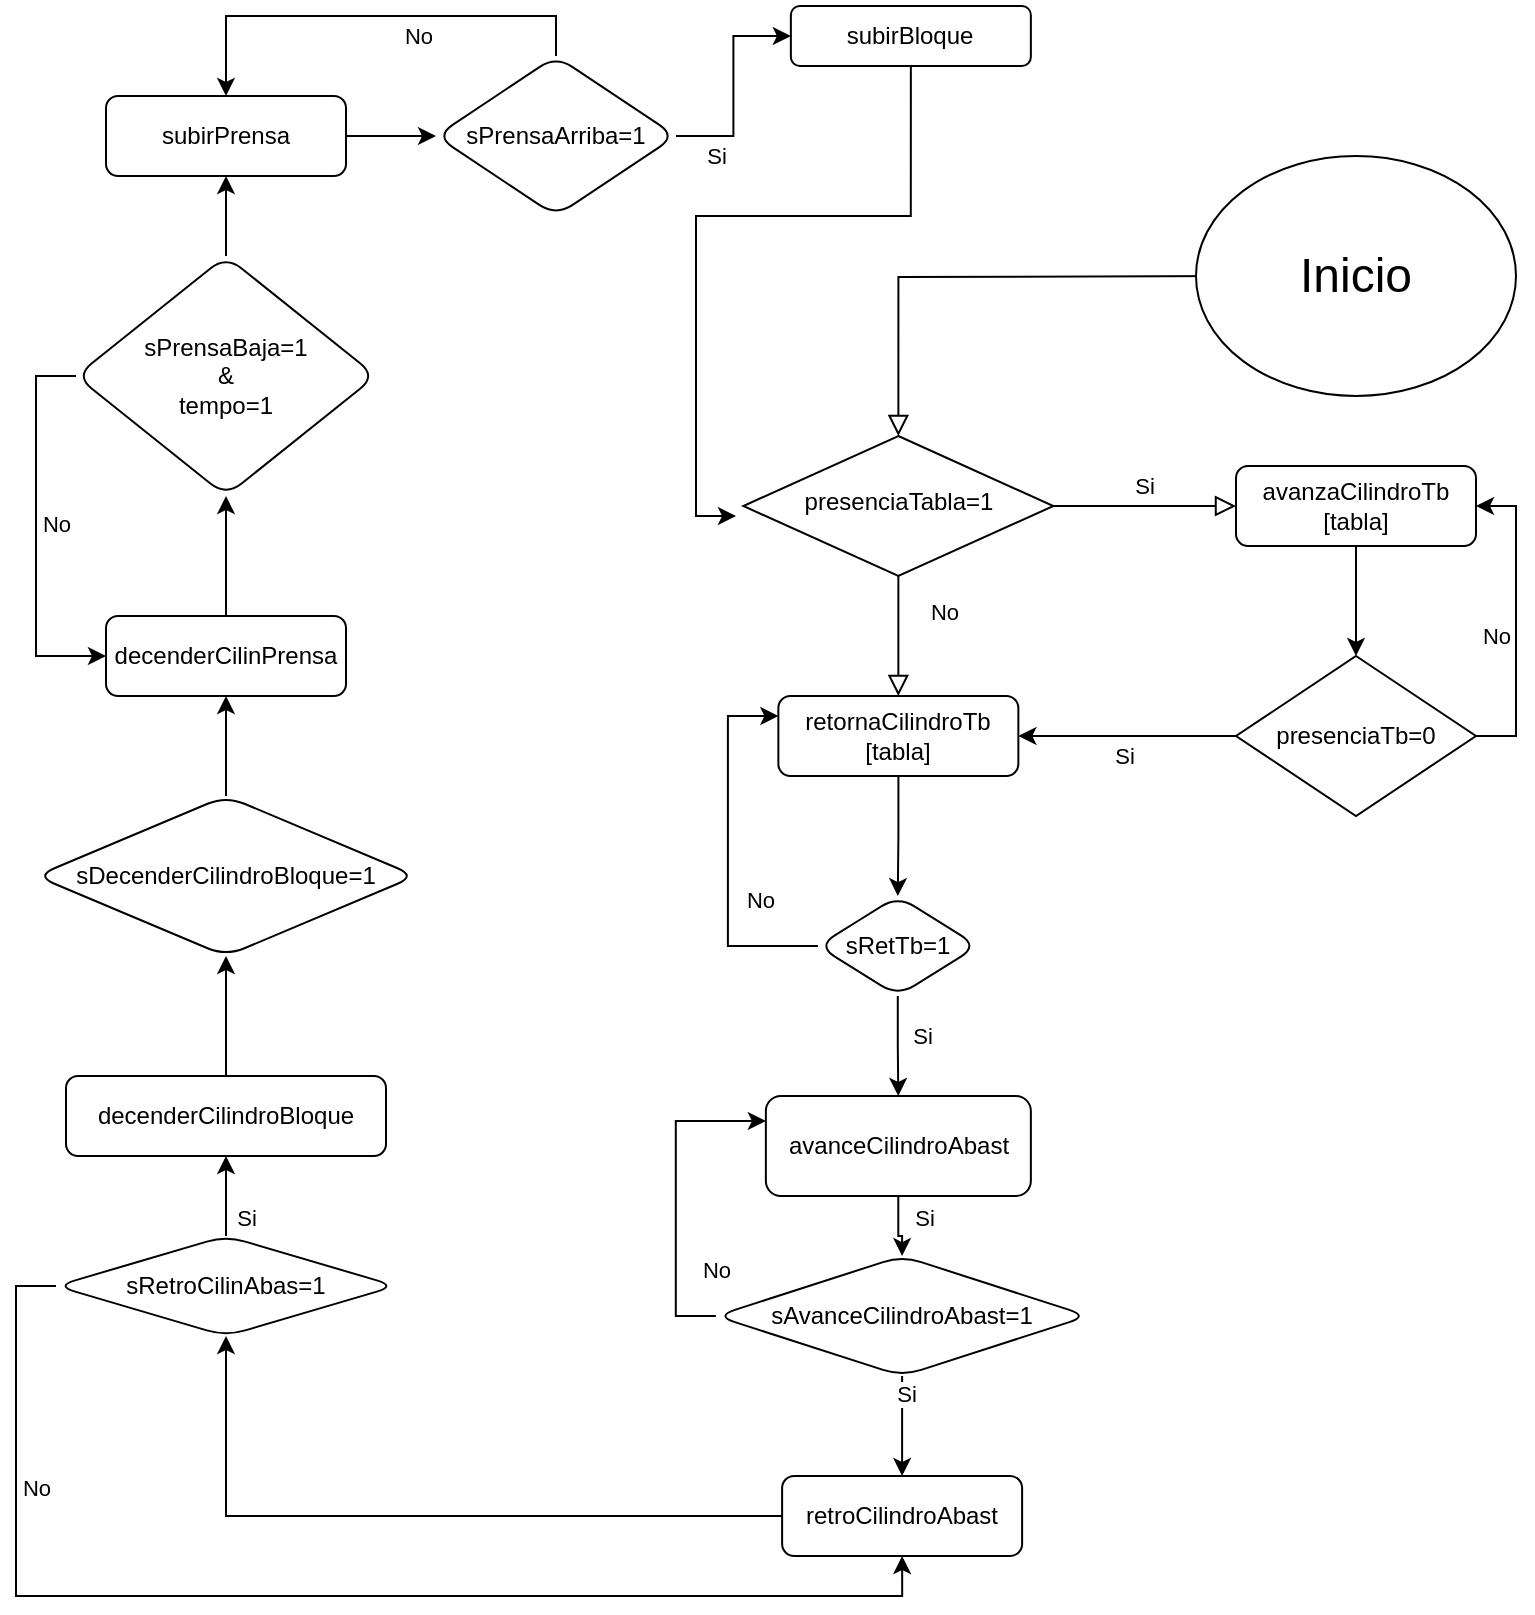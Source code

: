 <mxfile version="22.1.4" type="github">
  <diagram name="Page-1" id="q_WEoiL0naOX0lVXU06q">
    <mxGraphModel dx="1351" dy="865" grid="1" gridSize="10" guides="1" tooltips="1" connect="1" arrows="1" fold="1" page="1" pageScale="1" pageWidth="850" pageHeight="1100" math="0" shadow="0">
      <root>
        <mxCell id="0" />
        <mxCell id="1" parent="0" />
        <mxCell id="4OhVzmpmFUMguLGM2Mql-1" value="" style="rounded=0;html=1;jettySize=auto;orthogonalLoop=1;fontSize=11;endArrow=block;endFill=0;endSize=8;strokeWidth=1;shadow=0;labelBackgroundColor=none;edgeStyle=orthogonalEdgeStyle;entryX=0.5;entryY=0;entryDx=0;entryDy=0;" parent="1" target="4OhVzmpmFUMguLGM2Mql-9" edge="1">
          <mxGeometry relative="1" as="geometry">
            <mxPoint x="680" y="170" as="sourcePoint" />
            <mxPoint x="425.267" y="130.005" as="targetPoint" />
          </mxGeometry>
        </mxCell>
        <mxCell id="4OhVzmpmFUMguLGM2Mql-7" value="No" style="rounded=0;html=1;jettySize=auto;orthogonalLoop=1;fontSize=11;endArrow=block;endFill=0;endSize=8;strokeWidth=1;shadow=0;labelBackgroundColor=none;edgeStyle=orthogonalEdgeStyle;" parent="1" source="4OhVzmpmFUMguLGM2Mql-9" target="4OhVzmpmFUMguLGM2Mql-10" edge="1">
          <mxGeometry x="-0.4" y="23" relative="1" as="geometry">
            <mxPoint as="offset" />
          </mxGeometry>
        </mxCell>
        <mxCell id="4OhVzmpmFUMguLGM2Mql-8" value="Si" style="edgeStyle=orthogonalEdgeStyle;rounded=0;html=1;jettySize=auto;orthogonalLoop=1;fontSize=11;endArrow=block;endFill=0;endSize=8;strokeWidth=1;shadow=0;labelBackgroundColor=none;" parent="1" source="4OhVzmpmFUMguLGM2Mql-9" target="4OhVzmpmFUMguLGM2Mql-12" edge="1">
          <mxGeometry y="10" relative="1" as="geometry">
            <mxPoint as="offset" />
          </mxGeometry>
        </mxCell>
        <mxCell id="4OhVzmpmFUMguLGM2Mql-9" value="presenciaTabla=1" style="rhombus;whiteSpace=wrap;html=1;shadow=0;fontFamily=Helvetica;fontSize=12;align=center;strokeWidth=1;spacing=6;spacingTop=-4;" parent="1" vertex="1">
          <mxGeometry x="433.68" y="250" width="155" height="70" as="geometry" />
        </mxCell>
        <mxCell id="USjdJJSaS5lvfbqe0eCx-4" value="" style="edgeStyle=orthogonalEdgeStyle;rounded=0;orthogonalLoop=1;jettySize=auto;html=1;" edge="1" parent="1" source="4OhVzmpmFUMguLGM2Mql-10" target="USjdJJSaS5lvfbqe0eCx-3">
          <mxGeometry relative="1" as="geometry" />
        </mxCell>
        <mxCell id="4OhVzmpmFUMguLGM2Mql-10" value="retornaCilindroTb&lt;br&gt;[tabla]" style="rounded=1;whiteSpace=wrap;html=1;fontSize=12;glass=0;strokeWidth=1;shadow=0;" parent="1" vertex="1">
          <mxGeometry x="451.18" y="380" width="120" height="40" as="geometry" />
        </mxCell>
        <mxCell id="4OhVzmpmFUMguLGM2Mql-11" value="" style="edgeStyle=orthogonalEdgeStyle;rounded=0;orthogonalLoop=1;jettySize=auto;html=1;" parent="1" source="4OhVzmpmFUMguLGM2Mql-12" target="4OhVzmpmFUMguLGM2Mql-13" edge="1">
          <mxGeometry relative="1" as="geometry" />
        </mxCell>
        <mxCell id="4OhVzmpmFUMguLGM2Mql-12" value="avanzaCilindroTb&lt;br&gt;[tabla]" style="rounded=1;whiteSpace=wrap;html=1;fontSize=12;glass=0;strokeWidth=1;shadow=0;" parent="1" vertex="1">
          <mxGeometry x="680" y="265" width="120" height="40" as="geometry" />
        </mxCell>
        <mxCell id="4OhVzmpmFUMguLGM2Mql-14" value="" style="edgeStyle=orthogonalEdgeStyle;rounded=0;orthogonalLoop=1;jettySize=auto;html=1;" parent="1" source="4OhVzmpmFUMguLGM2Mql-13" target="4OhVzmpmFUMguLGM2Mql-10" edge="1">
          <mxGeometry relative="1" as="geometry" />
        </mxCell>
        <mxCell id="4OhVzmpmFUMguLGM2Mql-15" value="Si" style="edgeLabel;html=1;align=center;verticalAlign=middle;resizable=0;points=[];" parent="4OhVzmpmFUMguLGM2Mql-14" vertex="1" connectable="0">
          <mxGeometry x="0.133" y="1" relative="1" as="geometry">
            <mxPoint x="5" y="9" as="offset" />
          </mxGeometry>
        </mxCell>
        <mxCell id="USjdJJSaS5lvfbqe0eCx-13" style="edgeStyle=orthogonalEdgeStyle;rounded=0;orthogonalLoop=1;jettySize=auto;html=1;exitX=1;exitY=0.5;exitDx=0;exitDy=0;entryX=1;entryY=0.5;entryDx=0;entryDy=0;" edge="1" parent="1" source="4OhVzmpmFUMguLGM2Mql-13" target="4OhVzmpmFUMguLGM2Mql-12">
          <mxGeometry relative="1" as="geometry" />
        </mxCell>
        <mxCell id="USjdJJSaS5lvfbqe0eCx-27" value="No" style="edgeLabel;html=1;align=center;verticalAlign=middle;resizable=0;points=[];" vertex="1" connectable="0" parent="USjdJJSaS5lvfbqe0eCx-13">
          <mxGeometry x="-0.25" y="-1" relative="1" as="geometry">
            <mxPoint x="-11" y="-12" as="offset" />
          </mxGeometry>
        </mxCell>
        <mxCell id="4OhVzmpmFUMguLGM2Mql-13" value="presenciaTb=0" style="rhombus;whiteSpace=wrap;html=1;" parent="1" vertex="1">
          <mxGeometry x="680" y="360" width="120" height="80" as="geometry" />
        </mxCell>
        <mxCell id="USjdJJSaS5lvfbqe0eCx-6" value="" style="edgeStyle=orthogonalEdgeStyle;rounded=0;orthogonalLoop=1;jettySize=auto;html=1;" edge="1" parent="1" source="USjdJJSaS5lvfbqe0eCx-3" target="USjdJJSaS5lvfbqe0eCx-5">
          <mxGeometry relative="1" as="geometry" />
        </mxCell>
        <mxCell id="USjdJJSaS5lvfbqe0eCx-9" value="Si" style="edgeLabel;html=1;align=center;verticalAlign=middle;resizable=0;points=[];" vertex="1" connectable="0" parent="USjdJJSaS5lvfbqe0eCx-6">
          <mxGeometry x="-0.088" y="-1" relative="1" as="geometry">
            <mxPoint x="13" y="-3" as="offset" />
          </mxGeometry>
        </mxCell>
        <mxCell id="USjdJJSaS5lvfbqe0eCx-7" style="edgeStyle=orthogonalEdgeStyle;rounded=0;orthogonalLoop=1;jettySize=auto;html=1;exitX=0;exitY=0.5;exitDx=0;exitDy=0;entryX=0;entryY=0.25;entryDx=0;entryDy=0;" edge="1" parent="1" source="USjdJJSaS5lvfbqe0eCx-3" target="4OhVzmpmFUMguLGM2Mql-10">
          <mxGeometry relative="1" as="geometry">
            <Array as="points">
              <mxPoint x="425.93" y="505" />
              <mxPoint x="425.93" y="390" />
            </Array>
          </mxGeometry>
        </mxCell>
        <mxCell id="USjdJJSaS5lvfbqe0eCx-8" value="No" style="edgeLabel;html=1;align=center;verticalAlign=middle;resizable=0;points=[];" vertex="1" connectable="0" parent="USjdJJSaS5lvfbqe0eCx-7">
          <mxGeometry x="-0.254" y="1" relative="1" as="geometry">
            <mxPoint x="17" y="1" as="offset" />
          </mxGeometry>
        </mxCell>
        <mxCell id="USjdJJSaS5lvfbqe0eCx-3" value="sRetTb=1" style="rhombus;whiteSpace=wrap;html=1;rounded=1;glass=0;strokeWidth=1;shadow=0;" vertex="1" parent="1">
          <mxGeometry x="470.93" y="480" width="80" height="50" as="geometry" />
        </mxCell>
        <mxCell id="USjdJJSaS5lvfbqe0eCx-11" value="" style="edgeStyle=orthogonalEdgeStyle;rounded=0;orthogonalLoop=1;jettySize=auto;html=1;" edge="1" parent="1" source="USjdJJSaS5lvfbqe0eCx-5" target="USjdJJSaS5lvfbqe0eCx-10">
          <mxGeometry relative="1" as="geometry" />
        </mxCell>
        <mxCell id="USjdJJSaS5lvfbqe0eCx-12" value="Si" style="edgeLabel;html=1;align=center;verticalAlign=middle;resizable=0;points=[];" vertex="1" connectable="0" parent="USjdJJSaS5lvfbqe0eCx-11">
          <mxGeometry x="-0.308" relative="1" as="geometry">
            <mxPoint x="13" as="offset" />
          </mxGeometry>
        </mxCell>
        <mxCell id="USjdJJSaS5lvfbqe0eCx-5" value="avanceCilindroAbast" style="whiteSpace=wrap;html=1;rounded=1;glass=0;strokeWidth=1;shadow=0;" vertex="1" parent="1">
          <mxGeometry x="444.93" y="580" width="132.5" height="50" as="geometry" />
        </mxCell>
        <mxCell id="USjdJJSaS5lvfbqe0eCx-14" style="edgeStyle=orthogonalEdgeStyle;rounded=0;orthogonalLoop=1;jettySize=auto;html=1;exitX=0;exitY=0.5;exitDx=0;exitDy=0;entryX=0;entryY=0.25;entryDx=0;entryDy=0;" edge="1" parent="1" source="USjdJJSaS5lvfbqe0eCx-10" target="USjdJJSaS5lvfbqe0eCx-5">
          <mxGeometry relative="1" as="geometry" />
        </mxCell>
        <mxCell id="USjdJJSaS5lvfbqe0eCx-15" value="No" style="edgeLabel;html=1;align=center;verticalAlign=middle;resizable=0;points=[];" vertex="1" connectable="0" parent="USjdJJSaS5lvfbqe0eCx-14">
          <mxGeometry x="-0.249" relative="1" as="geometry">
            <mxPoint x="20" y="18" as="offset" />
          </mxGeometry>
        </mxCell>
        <mxCell id="USjdJJSaS5lvfbqe0eCx-17" value="" style="edgeStyle=orthogonalEdgeStyle;rounded=0;orthogonalLoop=1;jettySize=auto;html=1;exitX=0.5;exitY=1;exitDx=0;exitDy=0;" edge="1" parent="1" source="USjdJJSaS5lvfbqe0eCx-10" target="USjdJJSaS5lvfbqe0eCx-16">
          <mxGeometry relative="1" as="geometry" />
        </mxCell>
        <mxCell id="USjdJJSaS5lvfbqe0eCx-18" value="Si" style="edgeLabel;html=1;align=center;verticalAlign=middle;resizable=0;points=[];" vertex="1" connectable="0" parent="USjdJJSaS5lvfbqe0eCx-17">
          <mxGeometry x="-0.323" y="2" relative="1" as="geometry">
            <mxPoint y="-8" as="offset" />
          </mxGeometry>
        </mxCell>
        <mxCell id="USjdJJSaS5lvfbqe0eCx-10" value="sAvanceCilindroAbast=1" style="rhombus;whiteSpace=wrap;html=1;rounded=1;glass=0;strokeWidth=1;shadow=0;" vertex="1" parent="1">
          <mxGeometry x="419.93" y="660" width="186.25" height="60" as="geometry" />
        </mxCell>
        <mxCell id="USjdJJSaS5lvfbqe0eCx-20" value="" style="edgeStyle=orthogonalEdgeStyle;rounded=0;orthogonalLoop=1;jettySize=auto;html=1;" edge="1" parent="1" source="USjdJJSaS5lvfbqe0eCx-16" target="USjdJJSaS5lvfbqe0eCx-19">
          <mxGeometry relative="1" as="geometry" />
        </mxCell>
        <mxCell id="USjdJJSaS5lvfbqe0eCx-16" value="retroCilindroAbast" style="whiteSpace=wrap;html=1;rounded=1;glass=0;strokeWidth=1;shadow=0;" vertex="1" parent="1">
          <mxGeometry x="453.06" y="770" width="120" height="40" as="geometry" />
        </mxCell>
        <mxCell id="USjdJJSaS5lvfbqe0eCx-24" value="" style="edgeStyle=orthogonalEdgeStyle;rounded=0;orthogonalLoop=1;jettySize=auto;html=1;" edge="1" parent="1" source="USjdJJSaS5lvfbqe0eCx-19" target="USjdJJSaS5lvfbqe0eCx-23">
          <mxGeometry relative="1" as="geometry" />
        </mxCell>
        <mxCell id="USjdJJSaS5lvfbqe0eCx-25" value="Si" style="edgeLabel;html=1;align=center;verticalAlign=middle;resizable=0;points=[];" vertex="1" connectable="0" parent="USjdJJSaS5lvfbqe0eCx-24">
          <mxGeometry x="-0.342" relative="1" as="geometry">
            <mxPoint x="10" y="4" as="offset" />
          </mxGeometry>
        </mxCell>
        <mxCell id="USjdJJSaS5lvfbqe0eCx-29" style="edgeStyle=orthogonalEdgeStyle;rounded=0;orthogonalLoop=1;jettySize=auto;html=1;exitX=0;exitY=0.5;exitDx=0;exitDy=0;entryX=0.5;entryY=1;entryDx=0;entryDy=0;" edge="1" parent="1" source="USjdJJSaS5lvfbqe0eCx-19" target="USjdJJSaS5lvfbqe0eCx-16">
          <mxGeometry relative="1" as="geometry" />
        </mxCell>
        <mxCell id="USjdJJSaS5lvfbqe0eCx-38" value="No" style="edgeLabel;html=1;align=center;verticalAlign=middle;resizable=0;points=[];" vertex="1" connectable="0" parent="USjdJJSaS5lvfbqe0eCx-29">
          <mxGeometry x="-0.633" y="3" relative="1" as="geometry">
            <mxPoint x="7" y="4" as="offset" />
          </mxGeometry>
        </mxCell>
        <mxCell id="USjdJJSaS5lvfbqe0eCx-19" value="sRetroCilinAbas=1" style="rhombus;whiteSpace=wrap;html=1;rounded=1;glass=0;strokeWidth=1;shadow=0;" vertex="1" parent="1">
          <mxGeometry x="90" y="650" width="170" height="50" as="geometry" />
        </mxCell>
        <mxCell id="USjdJJSaS5lvfbqe0eCx-31" value="" style="edgeStyle=orthogonalEdgeStyle;rounded=0;orthogonalLoop=1;jettySize=auto;html=1;" edge="1" parent="1" source="USjdJJSaS5lvfbqe0eCx-23" target="USjdJJSaS5lvfbqe0eCx-30">
          <mxGeometry relative="1" as="geometry" />
        </mxCell>
        <mxCell id="USjdJJSaS5lvfbqe0eCx-23" value="decenderCilindroBloque" style="whiteSpace=wrap;html=1;rounded=1;glass=0;strokeWidth=1;shadow=0;" vertex="1" parent="1">
          <mxGeometry x="95" y="570" width="160" height="40" as="geometry" />
        </mxCell>
        <mxCell id="USjdJJSaS5lvfbqe0eCx-33" value="" style="edgeStyle=orthogonalEdgeStyle;rounded=0;orthogonalLoop=1;jettySize=auto;html=1;" edge="1" parent="1" source="USjdJJSaS5lvfbqe0eCx-30" target="USjdJJSaS5lvfbqe0eCx-32">
          <mxGeometry relative="1" as="geometry" />
        </mxCell>
        <mxCell id="USjdJJSaS5lvfbqe0eCx-30" value="sDecenderCilindroBloque=1" style="rhombus;whiteSpace=wrap;html=1;rounded=1;glass=0;strokeWidth=1;shadow=0;" vertex="1" parent="1">
          <mxGeometry x="80" y="430" width="190" height="80" as="geometry" />
        </mxCell>
        <mxCell id="USjdJJSaS5lvfbqe0eCx-35" value="" style="edgeStyle=orthogonalEdgeStyle;rounded=0;orthogonalLoop=1;jettySize=auto;html=1;" edge="1" parent="1" source="USjdJJSaS5lvfbqe0eCx-32" target="USjdJJSaS5lvfbqe0eCx-34">
          <mxGeometry relative="1" as="geometry" />
        </mxCell>
        <mxCell id="USjdJJSaS5lvfbqe0eCx-32" value="decenderCilinPrensa" style="whiteSpace=wrap;html=1;rounded=1;glass=0;strokeWidth=1;shadow=0;" vertex="1" parent="1">
          <mxGeometry x="115" y="340" width="120" height="40" as="geometry" />
        </mxCell>
        <mxCell id="USjdJJSaS5lvfbqe0eCx-36" style="edgeStyle=orthogonalEdgeStyle;rounded=0;orthogonalLoop=1;jettySize=auto;html=1;entryX=0;entryY=0.5;entryDx=0;entryDy=0;exitX=0;exitY=0.5;exitDx=0;exitDy=0;" edge="1" parent="1" source="USjdJJSaS5lvfbqe0eCx-34" target="USjdJJSaS5lvfbqe0eCx-32">
          <mxGeometry relative="1" as="geometry">
            <mxPoint x="40" y="360" as="targetPoint" />
          </mxGeometry>
        </mxCell>
        <mxCell id="USjdJJSaS5lvfbqe0eCx-37" value="No" style="edgeLabel;html=1;align=center;verticalAlign=middle;resizable=0;points=[];" vertex="1" connectable="0" parent="USjdJJSaS5lvfbqe0eCx-36">
          <mxGeometry x="-0.035" y="-2" relative="1" as="geometry">
            <mxPoint x="12" as="offset" />
          </mxGeometry>
        </mxCell>
        <mxCell id="USjdJJSaS5lvfbqe0eCx-40" value="" style="edgeStyle=orthogonalEdgeStyle;rounded=0;orthogonalLoop=1;jettySize=auto;html=1;" edge="1" parent="1" source="USjdJJSaS5lvfbqe0eCx-34" target="USjdJJSaS5lvfbqe0eCx-39">
          <mxGeometry relative="1" as="geometry" />
        </mxCell>
        <mxCell id="USjdJJSaS5lvfbqe0eCx-34" value="sPrensaBaja=1&lt;br&gt;&amp;amp;&lt;br&gt;tempo=1" style="rhombus;whiteSpace=wrap;html=1;rounded=1;glass=0;strokeWidth=1;shadow=0;" vertex="1" parent="1">
          <mxGeometry x="100" y="160" width="150" height="120" as="geometry" />
        </mxCell>
        <mxCell id="USjdJJSaS5lvfbqe0eCx-43" value="" style="edgeStyle=orthogonalEdgeStyle;rounded=0;orthogonalLoop=1;jettySize=auto;html=1;" edge="1" parent="1" source="USjdJJSaS5lvfbqe0eCx-39" target="USjdJJSaS5lvfbqe0eCx-42">
          <mxGeometry relative="1" as="geometry" />
        </mxCell>
        <mxCell id="USjdJJSaS5lvfbqe0eCx-39" value="subirPrensa" style="whiteSpace=wrap;html=1;rounded=1;glass=0;strokeWidth=1;shadow=0;" vertex="1" parent="1">
          <mxGeometry x="115" y="80" width="120" height="40" as="geometry" />
        </mxCell>
        <mxCell id="USjdJJSaS5lvfbqe0eCx-45" value="" style="edgeStyle=orthogonalEdgeStyle;rounded=0;orthogonalLoop=1;jettySize=auto;html=1;" edge="1" parent="1" source="USjdJJSaS5lvfbqe0eCx-42" target="USjdJJSaS5lvfbqe0eCx-44">
          <mxGeometry relative="1" as="geometry" />
        </mxCell>
        <mxCell id="USjdJJSaS5lvfbqe0eCx-48" value="Si" style="edgeLabel;html=1;align=center;verticalAlign=middle;resizable=0;points=[];" vertex="1" connectable="0" parent="USjdJJSaS5lvfbqe0eCx-45">
          <mxGeometry x="-0.685" relative="1" as="geometry">
            <mxPoint x="3" y="10" as="offset" />
          </mxGeometry>
        </mxCell>
        <mxCell id="USjdJJSaS5lvfbqe0eCx-46" style="edgeStyle=orthogonalEdgeStyle;rounded=0;orthogonalLoop=1;jettySize=auto;html=1;exitX=0.5;exitY=0;exitDx=0;exitDy=0;entryX=0.5;entryY=0;entryDx=0;entryDy=0;" edge="1" parent="1" source="USjdJJSaS5lvfbqe0eCx-42" target="USjdJJSaS5lvfbqe0eCx-39">
          <mxGeometry relative="1" as="geometry" />
        </mxCell>
        <mxCell id="USjdJJSaS5lvfbqe0eCx-47" value="No" style="edgeLabel;html=1;align=center;verticalAlign=middle;resizable=0;points=[];" vertex="1" connectable="0" parent="USjdJJSaS5lvfbqe0eCx-46">
          <mxGeometry x="-0.16" y="1" relative="1" as="geometry">
            <mxPoint x="5" y="9" as="offset" />
          </mxGeometry>
        </mxCell>
        <mxCell id="USjdJJSaS5lvfbqe0eCx-42" value="sPrensaArriba=1" style="rhombus;whiteSpace=wrap;html=1;rounded=1;glass=0;strokeWidth=1;shadow=0;" vertex="1" parent="1">
          <mxGeometry x="280" y="60" width="120" height="80" as="geometry" />
        </mxCell>
        <mxCell id="USjdJJSaS5lvfbqe0eCx-49" style="edgeStyle=orthogonalEdgeStyle;rounded=0;orthogonalLoop=1;jettySize=auto;html=1;exitX=0.5;exitY=1;exitDx=0;exitDy=0;" edge="1" parent="1" source="USjdJJSaS5lvfbqe0eCx-44">
          <mxGeometry relative="1" as="geometry">
            <mxPoint x="430" y="290" as="targetPoint" />
            <Array as="points">
              <mxPoint x="517" y="140" />
              <mxPoint x="410" y="140" />
              <mxPoint x="410" y="290" />
            </Array>
          </mxGeometry>
        </mxCell>
        <mxCell id="USjdJJSaS5lvfbqe0eCx-44" value="subirBloque" style="whiteSpace=wrap;html=1;rounded=1;glass=0;strokeWidth=1;shadow=0;" vertex="1" parent="1">
          <mxGeometry x="457.43" y="35" width="120" height="30" as="geometry" />
        </mxCell>
        <mxCell id="USjdJJSaS5lvfbqe0eCx-51" value="&lt;font style=&quot;font-size: 24px;&quot;&gt;Inicio&lt;/font&gt;" style="ellipse;whiteSpace=wrap;html=1;" vertex="1" parent="1">
          <mxGeometry x="660" y="110" width="160" height="120" as="geometry" />
        </mxCell>
      </root>
    </mxGraphModel>
  </diagram>
</mxfile>
